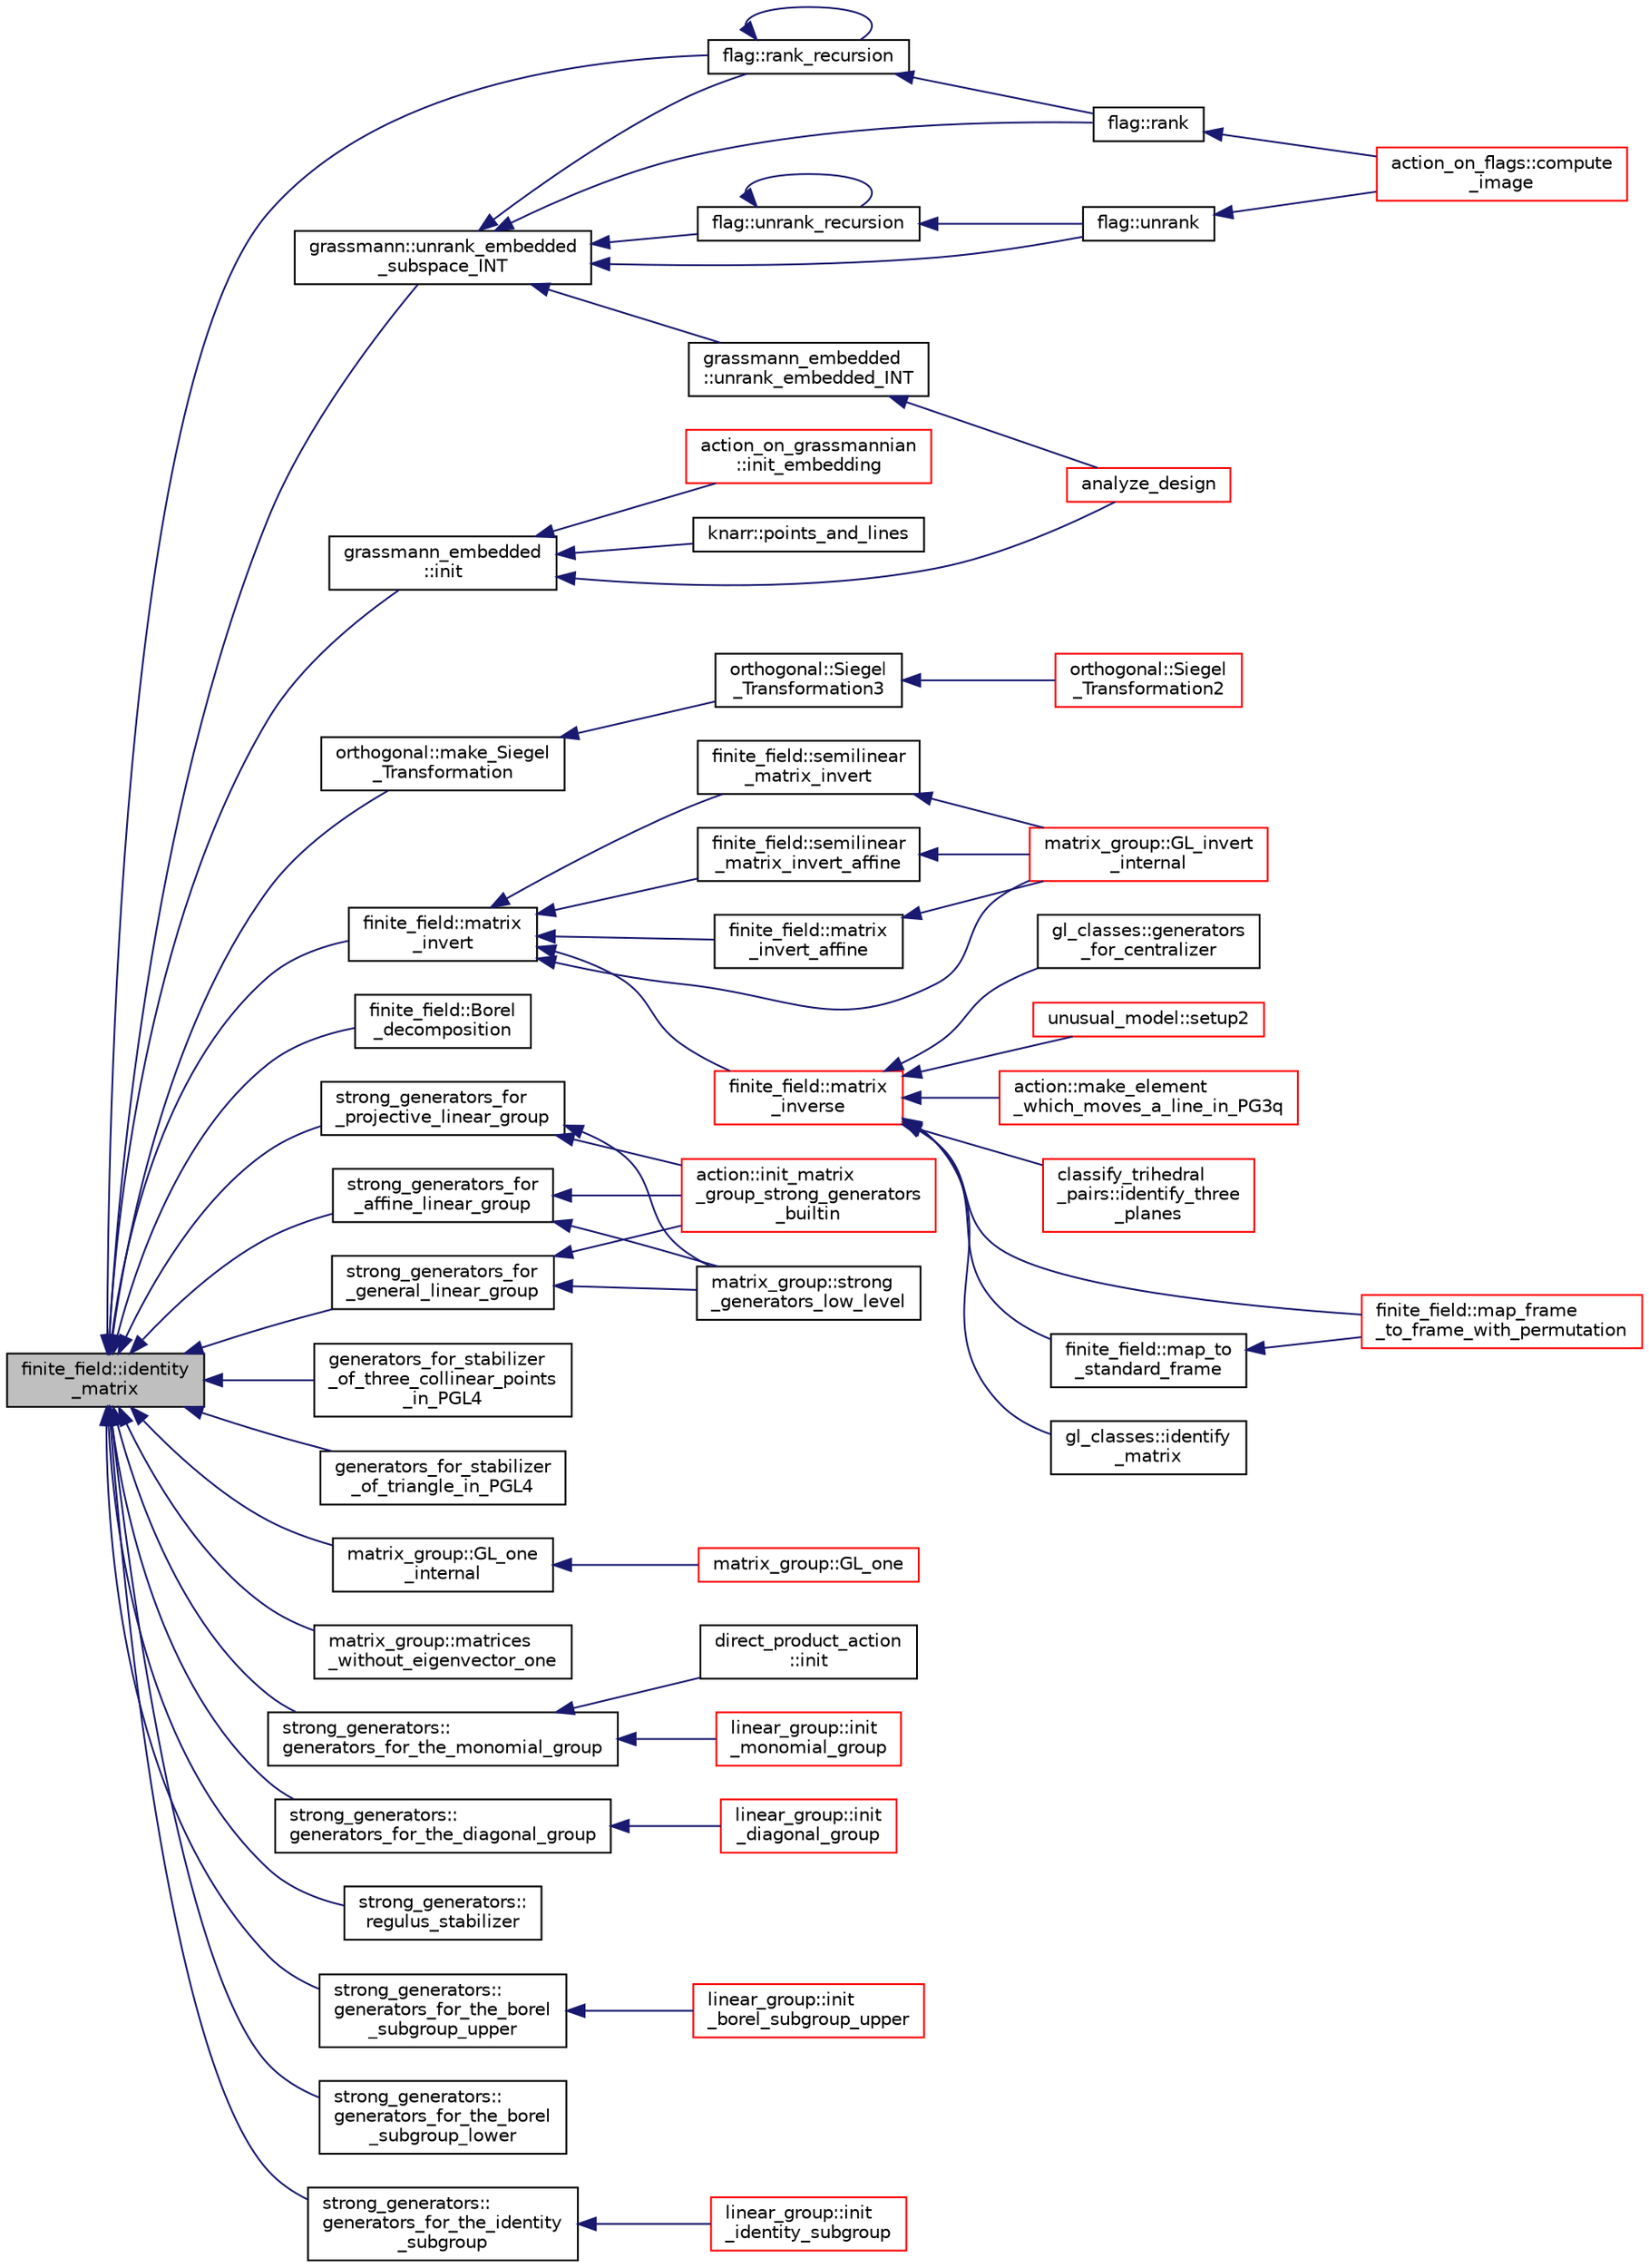 digraph "finite_field::identity_matrix"
{
  edge [fontname="Helvetica",fontsize="10",labelfontname="Helvetica",labelfontsize="10"];
  node [fontname="Helvetica",fontsize="10",shape=record];
  rankdir="LR";
  Node5064 [label="finite_field::identity\l_matrix",height=0.2,width=0.4,color="black", fillcolor="grey75", style="filled", fontcolor="black"];
  Node5064 -> Node5065 [dir="back",color="midnightblue",fontsize="10",style="solid",fontname="Helvetica"];
  Node5065 [label="grassmann::unrank_embedded\l_subspace_INT",height=0.2,width=0.4,color="black", fillcolor="white", style="filled",URL="$df/d02/classgrassmann.html#a165895ffdd3346a3eae9dc20fc2dfcfd"];
  Node5065 -> Node5066 [dir="back",color="midnightblue",fontsize="10",style="solid",fontname="Helvetica"];
  Node5066 [label="flag::unrank",height=0.2,width=0.4,color="black", fillcolor="white", style="filled",URL="$d8/d06/classflag.html#a819d06b9c683d82acc50e7b7aad3c327"];
  Node5066 -> Node5067 [dir="back",color="midnightblue",fontsize="10",style="solid",fontname="Helvetica"];
  Node5067 [label="action_on_flags::compute\l_image",height=0.2,width=0.4,color="red", fillcolor="white", style="filled",URL="$dd/dc4/classaction__on__flags.html#a64570f1e5af9e1767802941da51cd6b5"];
  Node5065 -> Node5279 [dir="back",color="midnightblue",fontsize="10",style="solid",fontname="Helvetica"];
  Node5279 [label="flag::unrank_recursion",height=0.2,width=0.4,color="black", fillcolor="white", style="filled",URL="$d8/d06/classflag.html#aeb9e54aed9eca1fb951afe6c6c2200d8"];
  Node5279 -> Node5066 [dir="back",color="midnightblue",fontsize="10",style="solid",fontname="Helvetica"];
  Node5279 -> Node5279 [dir="back",color="midnightblue",fontsize="10",style="solid",fontname="Helvetica"];
  Node5065 -> Node5280 [dir="back",color="midnightblue",fontsize="10",style="solid",fontname="Helvetica"];
  Node5280 [label="flag::rank",height=0.2,width=0.4,color="black", fillcolor="white", style="filled",URL="$d8/d06/classflag.html#ae4c705cfd1fbab331edfad846879fdb9"];
  Node5280 -> Node5067 [dir="back",color="midnightblue",fontsize="10",style="solid",fontname="Helvetica"];
  Node5065 -> Node5281 [dir="back",color="midnightblue",fontsize="10",style="solid",fontname="Helvetica"];
  Node5281 [label="flag::rank_recursion",height=0.2,width=0.4,color="black", fillcolor="white", style="filled",URL="$d8/d06/classflag.html#af799f2e8ddaaa51080651f9fc8d46fb3"];
  Node5281 -> Node5280 [dir="back",color="midnightblue",fontsize="10",style="solid",fontname="Helvetica"];
  Node5281 -> Node5281 [dir="back",color="midnightblue",fontsize="10",style="solid",fontname="Helvetica"];
  Node5065 -> Node5282 [dir="back",color="midnightblue",fontsize="10",style="solid",fontname="Helvetica"];
  Node5282 [label="grassmann_embedded\l::unrank_embedded_INT",height=0.2,width=0.4,color="black", fillcolor="white", style="filled",URL="$d4/dda/classgrassmann__embedded.html#a373f89c0c8e95d6126c59cf62dc935c0"];
  Node5282 -> Node5283 [dir="back",color="midnightblue",fontsize="10",style="solid",fontname="Helvetica"];
  Node5283 [label="analyze_design",height=0.2,width=0.4,color="red", fillcolor="white", style="filled",URL="$d8/d03/analyze__q__designs_8_c.html#aeed4daa4f8cfe6d2005bd991432a6305"];
  Node5064 -> Node5285 [dir="back",color="midnightblue",fontsize="10",style="solid",fontname="Helvetica"];
  Node5285 [label="orthogonal::make_Siegel\l_Transformation",height=0.2,width=0.4,color="black", fillcolor="white", style="filled",URL="$d7/daa/classorthogonal.html#a0edc12b4b658b09345e41b351e9e8d26"];
  Node5285 -> Node5286 [dir="back",color="midnightblue",fontsize="10",style="solid",fontname="Helvetica"];
  Node5286 [label="orthogonal::Siegel\l_Transformation3",height=0.2,width=0.4,color="black", fillcolor="white", style="filled",URL="$d7/daa/classorthogonal.html#ac9129abf3f825e8c7d5591d1ba116ac7"];
  Node5286 -> Node5287 [dir="back",color="midnightblue",fontsize="10",style="solid",fontname="Helvetica"];
  Node5287 [label="orthogonal::Siegel\l_Transformation2",height=0.2,width=0.4,color="red", fillcolor="white", style="filled",URL="$d7/daa/classorthogonal.html#aaf1945ebd71495f1b362e5091d4b30ec"];
  Node5064 -> Node5416 [dir="back",color="midnightblue",fontsize="10",style="solid",fontname="Helvetica"];
  Node5416 [label="finite_field::matrix\l_invert",height=0.2,width=0.4,color="black", fillcolor="white", style="filled",URL="$df/d5a/classfinite__field.html#a4c017c0edc20fefef3da0db4ef4248f7"];
  Node5416 -> Node5417 [dir="back",color="midnightblue",fontsize="10",style="solid",fontname="Helvetica"];
  Node5417 [label="finite_field::matrix\l_inverse",height=0.2,width=0.4,color="red", fillcolor="white", style="filled",URL="$df/d5a/classfinite__field.html#a3ef088739ceac47367f4b328697726a5"];
  Node5417 -> Node5418 [dir="back",color="midnightblue",fontsize="10",style="solid",fontname="Helvetica"];
  Node5418 [label="finite_field::map_to\l_standard_frame",height=0.2,width=0.4,color="black", fillcolor="white", style="filled",URL="$df/d5a/classfinite__field.html#ab35609fc5533b425df702652db00024b"];
  Node5418 -> Node5419 [dir="back",color="midnightblue",fontsize="10",style="solid",fontname="Helvetica"];
  Node5419 [label="finite_field::map_frame\l_to_frame_with_permutation",height=0.2,width=0.4,color="red", fillcolor="white", style="filled",URL="$df/d5a/classfinite__field.html#a6b6142cf5491507d40fa0b6c3a837b81"];
  Node5417 -> Node5419 [dir="back",color="midnightblue",fontsize="10",style="solid",fontname="Helvetica"];
  Node5417 -> Node5421 [dir="back",color="midnightblue",fontsize="10",style="solid",fontname="Helvetica"];
  Node5421 [label="gl_classes::identify\l_matrix",height=0.2,width=0.4,color="black", fillcolor="white", style="filled",URL="$d6/dab/classgl__classes.html#af529d1d8ff5a52703c5ac1d70806092e"];
  Node5417 -> Node5422 [dir="back",color="midnightblue",fontsize="10",style="solid",fontname="Helvetica"];
  Node5422 [label="gl_classes::generators\l_for_centralizer",height=0.2,width=0.4,color="black", fillcolor="white", style="filled",URL="$d6/dab/classgl__classes.html#aeac561e2a41981533eb0aee6f9d2080c"];
  Node5417 -> Node5423 [dir="back",color="midnightblue",fontsize="10",style="solid",fontname="Helvetica"];
  Node5423 [label="unusual_model::setup2",height=0.2,width=0.4,color="red", fillcolor="white", style="filled",URL="$dc/d50/classunusual__model.html#a00f7da705c24f863338828447abf7aae"];
  Node5417 -> Node5431 [dir="back",color="midnightblue",fontsize="10",style="solid",fontname="Helvetica"];
  Node5431 [label="action::make_element\l_which_moves_a_line_in_PG3q",height=0.2,width=0.4,color="red", fillcolor="white", style="filled",URL="$d2/d86/classaction.html#a926b90c3aafacbf77ffd99d50a8408cb"];
  Node5417 -> Node5438 [dir="back",color="midnightblue",fontsize="10",style="solid",fontname="Helvetica"];
  Node5438 [label="classify_trihedral\l_pairs::identify_three\l_planes",height=0.2,width=0.4,color="red", fillcolor="white", style="filled",URL="$d1/d21/classclassify__trihedral__pairs.html#a0c39bec96db456430eb119aa573f6d25"];
  Node5416 -> Node5449 [dir="back",color="midnightblue",fontsize="10",style="solid",fontname="Helvetica"];
  Node5449 [label="finite_field::semilinear\l_matrix_invert",height=0.2,width=0.4,color="black", fillcolor="white", style="filled",URL="$df/d5a/classfinite__field.html#a940fec6a9c31b10eed2e8d37c5472d93"];
  Node5449 -> Node5450 [dir="back",color="midnightblue",fontsize="10",style="solid",fontname="Helvetica"];
  Node5450 [label="matrix_group::GL_invert\l_internal",height=0.2,width=0.4,color="red", fillcolor="white", style="filled",URL="$d3/ded/classmatrix__group.html#ab2b9f8046dee535722e07a92ec3ab0b6"];
  Node5416 -> Node5535 [dir="back",color="midnightblue",fontsize="10",style="solid",fontname="Helvetica"];
  Node5535 [label="finite_field::semilinear\l_matrix_invert_affine",height=0.2,width=0.4,color="black", fillcolor="white", style="filled",URL="$df/d5a/classfinite__field.html#a23db70e745bf22d230da684440e1fc59"];
  Node5535 -> Node5450 [dir="back",color="midnightblue",fontsize="10",style="solid",fontname="Helvetica"];
  Node5416 -> Node5536 [dir="back",color="midnightblue",fontsize="10",style="solid",fontname="Helvetica"];
  Node5536 [label="finite_field::matrix\l_invert_affine",height=0.2,width=0.4,color="black", fillcolor="white", style="filled",URL="$df/d5a/classfinite__field.html#a716c202ca9fcee1911e330f4a5bdba38"];
  Node5536 -> Node5450 [dir="back",color="midnightblue",fontsize="10",style="solid",fontname="Helvetica"];
  Node5416 -> Node5450 [dir="back",color="midnightblue",fontsize="10",style="solid",fontname="Helvetica"];
  Node5064 -> Node5537 [dir="back",color="midnightblue",fontsize="10",style="solid",fontname="Helvetica"];
  Node5537 [label="finite_field::Borel\l_decomposition",height=0.2,width=0.4,color="black", fillcolor="white", style="filled",URL="$df/d5a/classfinite__field.html#a7f7196a414a82039ad8f0866c8fd3225"];
  Node5064 -> Node5538 [dir="back",color="midnightblue",fontsize="10",style="solid",fontname="Helvetica"];
  Node5538 [label="strong_generators_for\l_projective_linear_group",height=0.2,width=0.4,color="black", fillcolor="white", style="filled",URL="$d4/d95/group__generators_8_c.html#a4fe49c697ebf84e82d48ee21def3e91d"];
  Node5538 -> Node5492 [dir="back",color="midnightblue",fontsize="10",style="solid",fontname="Helvetica"];
  Node5492 [label="action::init_matrix\l_group_strong_generators\l_builtin",height=0.2,width=0.4,color="red", fillcolor="white", style="filled",URL="$d2/d86/classaction.html#a0fe9c6af56f4c0826ddec07cb8605ee4"];
  Node5538 -> Node5539 [dir="back",color="midnightblue",fontsize="10",style="solid",fontname="Helvetica"];
  Node5539 [label="matrix_group::strong\l_generators_low_level",height=0.2,width=0.4,color="black", fillcolor="white", style="filled",URL="$d3/ded/classmatrix__group.html#a96eac173646a79c1a0532cc7ae8dd748"];
  Node5064 -> Node5540 [dir="back",color="midnightblue",fontsize="10",style="solid",fontname="Helvetica"];
  Node5540 [label="strong_generators_for\l_affine_linear_group",height=0.2,width=0.4,color="black", fillcolor="white", style="filled",URL="$d4/d95/group__generators_8_c.html#ac54b6b358072e2da0d43750d40fb2837"];
  Node5540 -> Node5492 [dir="back",color="midnightblue",fontsize="10",style="solid",fontname="Helvetica"];
  Node5540 -> Node5539 [dir="back",color="midnightblue",fontsize="10",style="solid",fontname="Helvetica"];
  Node5064 -> Node5541 [dir="back",color="midnightblue",fontsize="10",style="solid",fontname="Helvetica"];
  Node5541 [label="strong_generators_for\l_general_linear_group",height=0.2,width=0.4,color="black", fillcolor="white", style="filled",URL="$d4/d95/group__generators_8_c.html#afb75a881b423e6fce76c7f1e20fcb40e"];
  Node5541 -> Node5492 [dir="back",color="midnightblue",fontsize="10",style="solid",fontname="Helvetica"];
  Node5541 -> Node5539 [dir="back",color="midnightblue",fontsize="10",style="solid",fontname="Helvetica"];
  Node5064 -> Node5542 [dir="back",color="midnightblue",fontsize="10",style="solid",fontname="Helvetica"];
  Node5542 [label="generators_for_stabilizer\l_of_three_collinear_points\l_in_PGL4",height=0.2,width=0.4,color="black", fillcolor="white", style="filled",URL="$d4/d95/group__generators_8_c.html#a530e76940a1101b3b42beb36a3af0266"];
  Node5064 -> Node5543 [dir="back",color="midnightblue",fontsize="10",style="solid",fontname="Helvetica"];
  Node5543 [label="generators_for_stabilizer\l_of_triangle_in_PGL4",height=0.2,width=0.4,color="black", fillcolor="white", style="filled",URL="$d4/d95/group__generators_8_c.html#a4cf455d28dad04ddc0007b0626595876"];
  Node5064 -> Node5281 [dir="back",color="midnightblue",fontsize="10",style="solid",fontname="Helvetica"];
  Node5064 -> Node5544 [dir="back",color="midnightblue",fontsize="10",style="solid",fontname="Helvetica"];
  Node5544 [label="grassmann_embedded\l::init",height=0.2,width=0.4,color="black", fillcolor="white", style="filled",URL="$d4/dda/classgrassmann__embedded.html#a4cc2970a357bace5b18479def170019b"];
  Node5544 -> Node5283 [dir="back",color="midnightblue",fontsize="10",style="solid",fontname="Helvetica"];
  Node5544 -> Node5545 [dir="back",color="midnightblue",fontsize="10",style="solid",fontname="Helvetica"];
  Node5545 [label="knarr::points_and_lines",height=0.2,width=0.4,color="black", fillcolor="white", style="filled",URL="$d7/de5/classknarr.html#abb50a19df35495d508b0cb127d4eb908"];
  Node5544 -> Node5546 [dir="back",color="midnightblue",fontsize="10",style="solid",fontname="Helvetica"];
  Node5546 [label="action_on_grassmannian\l::init_embedding",height=0.2,width=0.4,color="red", fillcolor="white", style="filled",URL="$d9/ddf/classaction__on__grassmannian.html#acb563f33fd61018eda4e5aff9da6128f"];
  Node5064 -> Node5548 [dir="back",color="midnightblue",fontsize="10",style="solid",fontname="Helvetica"];
  Node5548 [label="matrix_group::GL_one\l_internal",height=0.2,width=0.4,color="black", fillcolor="white", style="filled",URL="$d3/ded/classmatrix__group.html#a308f9c0bb3c627134bf6d63a5c0721e9"];
  Node5548 -> Node5549 [dir="back",color="midnightblue",fontsize="10",style="solid",fontname="Helvetica"];
  Node5549 [label="matrix_group::GL_one",height=0.2,width=0.4,color="red", fillcolor="white", style="filled",URL="$d3/ded/classmatrix__group.html#a00890c674cedb856ad2c358aedb25b21"];
  Node5064 -> Node5560 [dir="back",color="midnightblue",fontsize="10",style="solid",fontname="Helvetica"];
  Node5560 [label="matrix_group::matrices\l_without_eigenvector_one",height=0.2,width=0.4,color="black", fillcolor="white", style="filled",URL="$d3/ded/classmatrix__group.html#aaa152420f958c5cf15d0fdce9f10a39b"];
  Node5064 -> Node5505 [dir="back",color="midnightblue",fontsize="10",style="solid",fontname="Helvetica"];
  Node5505 [label="strong_generators::\lgenerators_for_the_monomial_group",height=0.2,width=0.4,color="black", fillcolor="white", style="filled",URL="$dc/d09/classstrong__generators.html#a504b7cefda70b646b2064f80784d7f8a"];
  Node5505 -> Node5457 [dir="back",color="midnightblue",fontsize="10",style="solid",fontname="Helvetica"];
  Node5457 [label="direct_product_action\l::init",height=0.2,width=0.4,color="black", fillcolor="white", style="filled",URL="$d3/d78/classdirect__product__action.html#aad40060e5821c011cccaa65a5c4df64f"];
  Node5505 -> Node5506 [dir="back",color="midnightblue",fontsize="10",style="solid",fontname="Helvetica"];
  Node5506 [label="linear_group::init\l_monomial_group",height=0.2,width=0.4,color="red", fillcolor="white", style="filled",URL="$df/d5a/classlinear__group.html#a7ef61a70f292d575f665da5d72077c8f"];
  Node5064 -> Node5507 [dir="back",color="midnightblue",fontsize="10",style="solid",fontname="Helvetica"];
  Node5507 [label="strong_generators::\lgenerators_for_the_diagonal_group",height=0.2,width=0.4,color="black", fillcolor="white", style="filled",URL="$dc/d09/classstrong__generators.html#a560ff860f139f7f02f293fa7f5f01aff"];
  Node5507 -> Node5508 [dir="back",color="midnightblue",fontsize="10",style="solid",fontname="Helvetica"];
  Node5508 [label="linear_group::init\l_diagonal_group",height=0.2,width=0.4,color="red", fillcolor="white", style="filled",URL="$df/d5a/classlinear__group.html#aaeeb26cf2ee1891b04d8925ddd1c18dd"];
  Node5064 -> Node5465 [dir="back",color="midnightblue",fontsize="10",style="solid",fontname="Helvetica"];
  Node5465 [label="strong_generators::\lregulus_stabilizer",height=0.2,width=0.4,color="black", fillcolor="white", style="filled",URL="$dc/d09/classstrong__generators.html#a32e999d14b4168695f2e775ddf2ed7e7"];
  Node5064 -> Node5511 [dir="back",color="midnightblue",fontsize="10",style="solid",fontname="Helvetica"];
  Node5511 [label="strong_generators::\lgenerators_for_the_borel\l_subgroup_upper",height=0.2,width=0.4,color="black", fillcolor="white", style="filled",URL="$dc/d09/classstrong__generators.html#ad2b78850e421039116d2ba4bb4939729"];
  Node5511 -> Node5512 [dir="back",color="midnightblue",fontsize="10",style="solid",fontname="Helvetica"];
  Node5512 [label="linear_group::init\l_borel_subgroup_upper",height=0.2,width=0.4,color="red", fillcolor="white", style="filled",URL="$df/d5a/classlinear__group.html#a7d25e5c41bc3bf53a0c5063082055344"];
  Node5064 -> Node5513 [dir="back",color="midnightblue",fontsize="10",style="solid",fontname="Helvetica"];
  Node5513 [label="strong_generators::\lgenerators_for_the_borel\l_subgroup_lower",height=0.2,width=0.4,color="black", fillcolor="white", style="filled",URL="$dc/d09/classstrong__generators.html#acdadd5e5c979289f36fdaaf6a96d6243"];
  Node5064 -> Node5514 [dir="back",color="midnightblue",fontsize="10",style="solid",fontname="Helvetica"];
  Node5514 [label="strong_generators::\lgenerators_for_the_identity\l_subgroup",height=0.2,width=0.4,color="black", fillcolor="white", style="filled",URL="$dc/d09/classstrong__generators.html#a6af2f0c5e1700eefbaf90ff38892eecc"];
  Node5514 -> Node5515 [dir="back",color="midnightblue",fontsize="10",style="solid",fontname="Helvetica"];
  Node5515 [label="linear_group::init\l_identity_subgroup",height=0.2,width=0.4,color="red", fillcolor="white", style="filled",URL="$df/d5a/classlinear__group.html#a291947c5296a6411673a8272d0953c19"];
}
